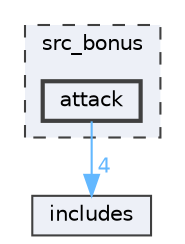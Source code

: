 digraph "src_bonus/attack"
{
 // LATEX_PDF_SIZE
  bgcolor="transparent";
  edge [fontname=Helvetica,fontsize=10,labelfontname=Helvetica,labelfontsize=10];
  node [fontname=Helvetica,fontsize=10,shape=box,height=0.2,width=0.4];
  compound=true
  subgraph clusterdir_22ad38add4b52d8d4826960fd5724d0b {
    graph [ bgcolor="#edf0f7", pencolor="grey25", label="src_bonus", fontname=Helvetica,fontsize=10 style="filled,dashed", URL="dir_22ad38add4b52d8d4826960fd5724d0b.html",tooltip=""]
  dir_f09a33a88d62234ba365b24cdf3e84fd [label="attack", fillcolor="#edf0f7", color="grey25", style="filled,bold", URL="dir_f09a33a88d62234ba365b24cdf3e84fd.html",tooltip=""];
  }
  dir_09e761304027c904456130627fd4dcf5 [label="includes", fillcolor="#edf0f7", color="grey25", style="filled", URL="dir_09e761304027c904456130627fd4dcf5.html",tooltip=""];
  dir_f09a33a88d62234ba365b24cdf3e84fd->dir_09e761304027c904456130627fd4dcf5 [headlabel="4", labeldistance=1.5 headhref="dir_000000_000004.html" href="dir_000000_000004.html" color="steelblue1" fontcolor="steelblue1"];
}
